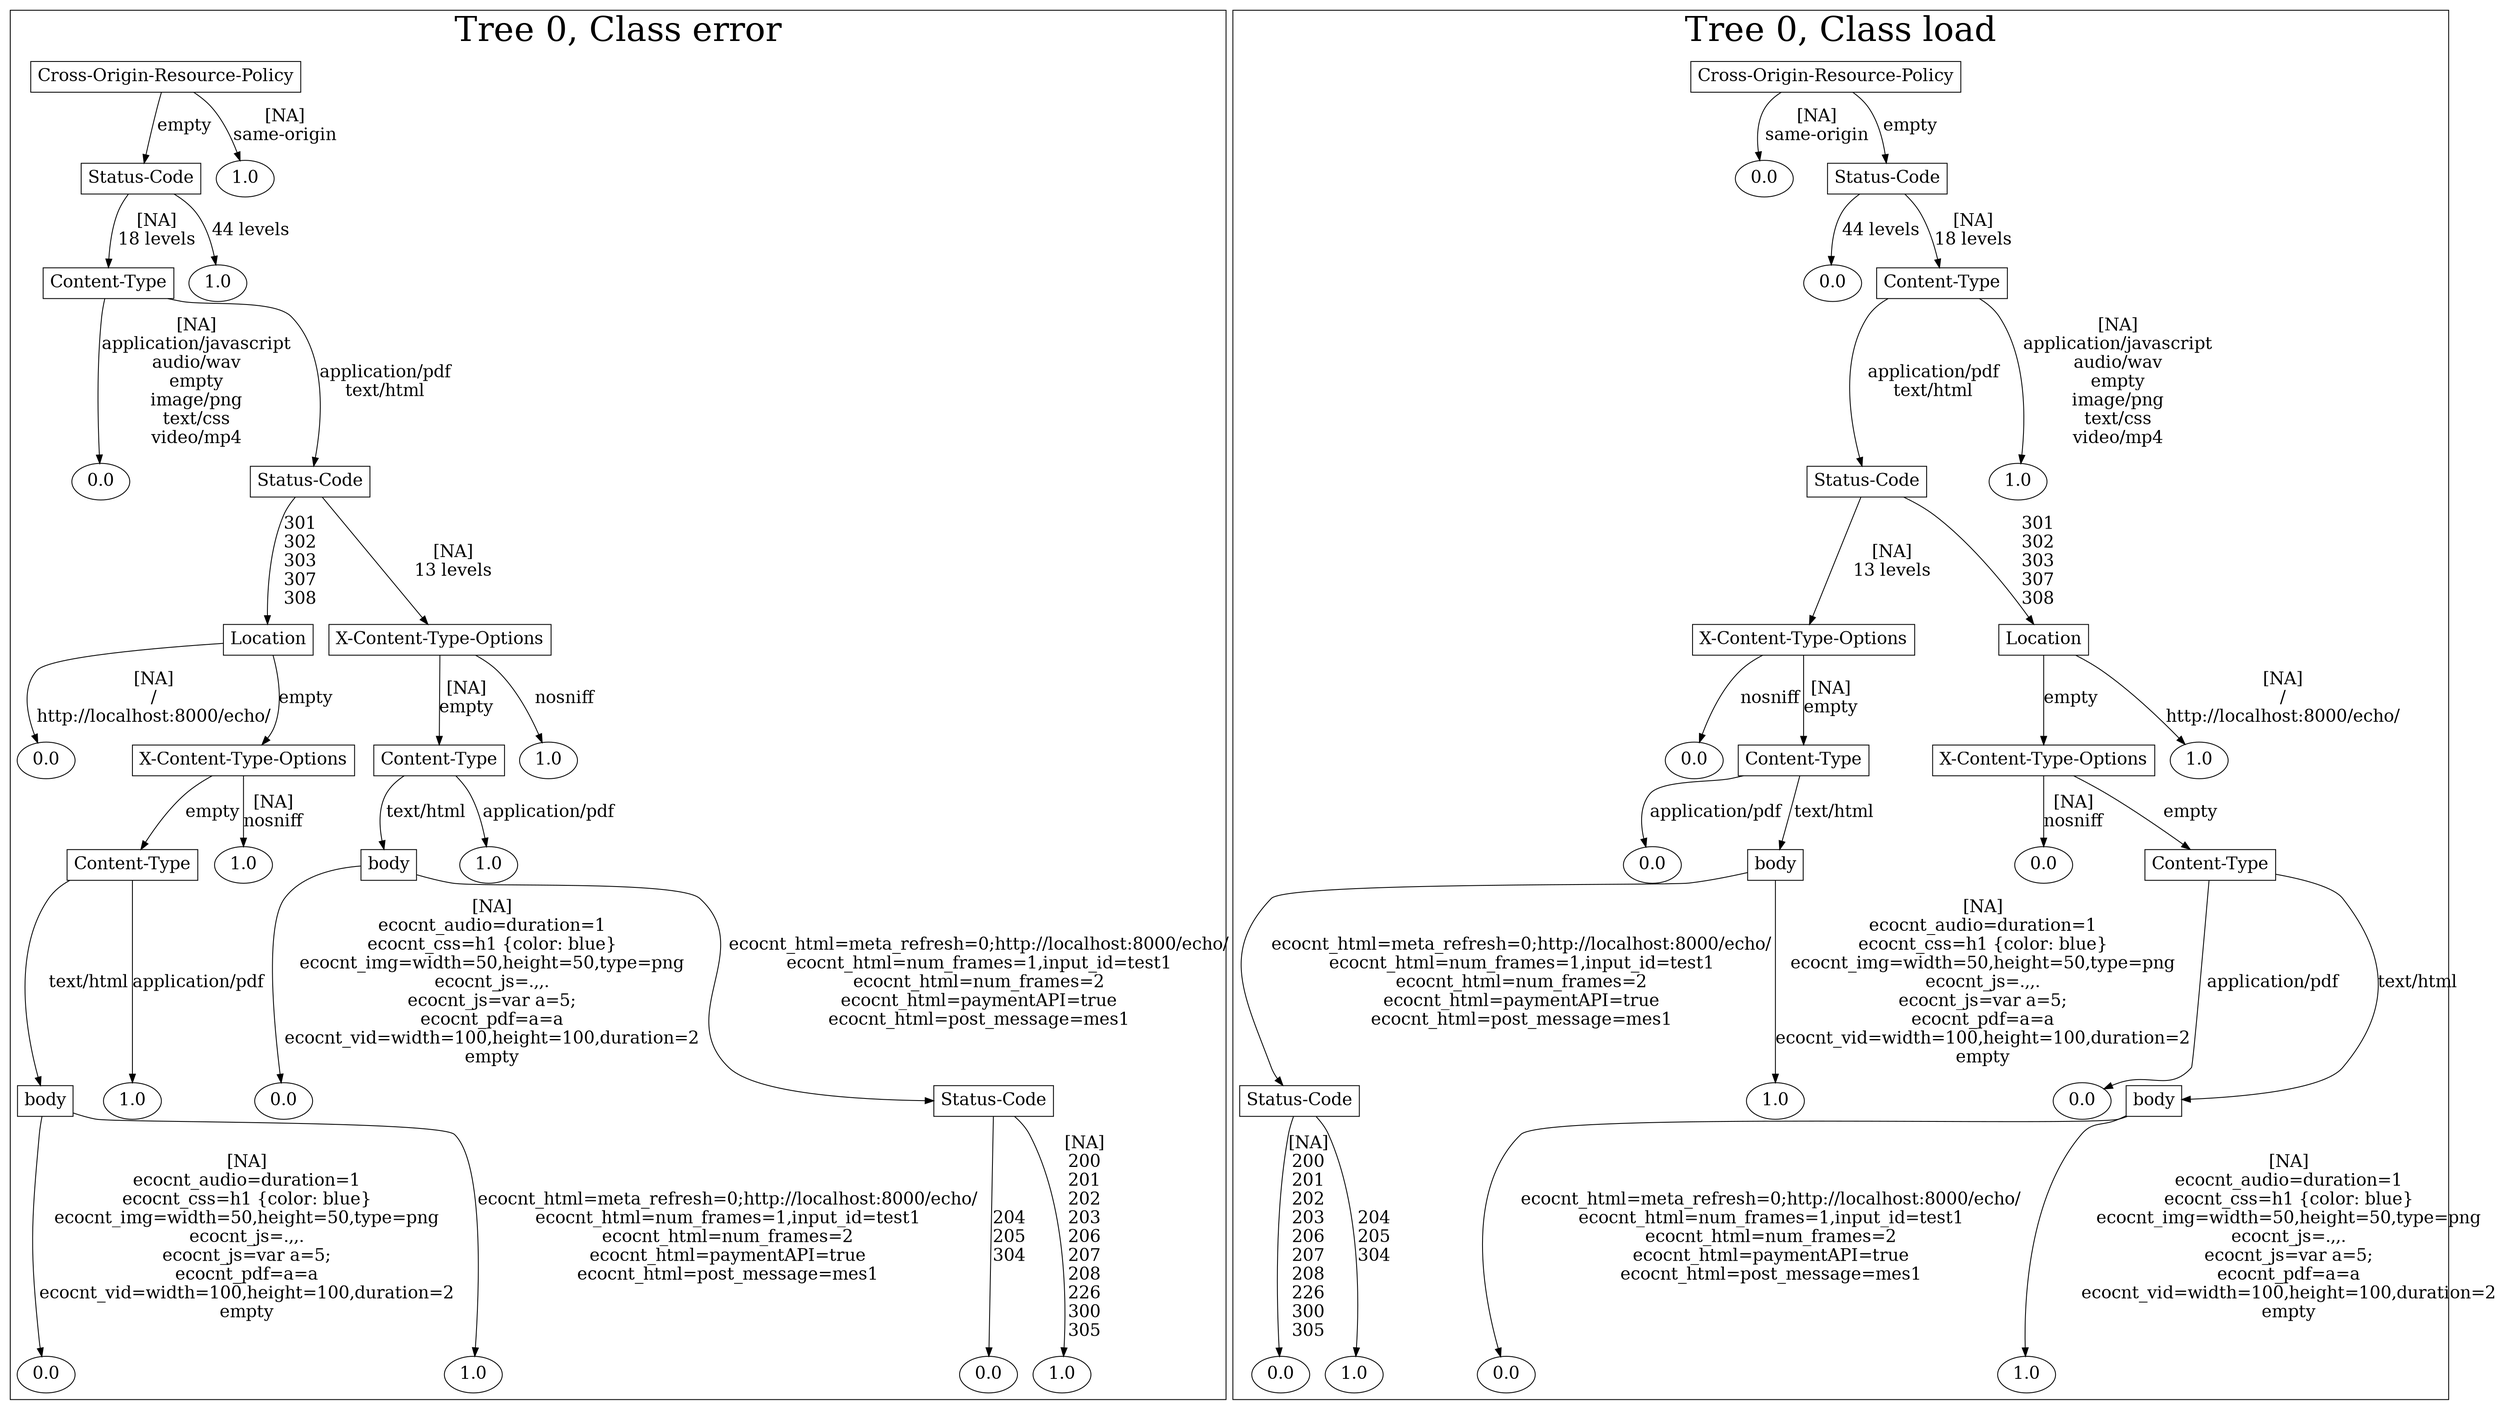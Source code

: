 /*
Generated by:
    http://https://github.com/h2oai/h2o-3/tree/master/h2o-genmodel/src/main/java/hex/genmodel/tools/PrintMojo.java
*/

/*
On a mac:

$ brew install graphviz
$ dot -Tpng file.gv -o file.png
$ open file.png
*/

digraph G {

subgraph cluster_0 {
/* Nodes */

/* Level 0 */
{
"SG_0_Node_0" [shape=box, fontsize=20, label="Cross-Origin-Resource-Policy"]
}

/* Level 1 */
{
"SG_0_Node_1" [shape=box, fontsize=20, label="Status-Code"]
"SG_0_Node_12" [fontsize=20, label="1.0"]
}

/* Level 2 */
{
"SG_0_Node_2" [shape=box, fontsize=20, label="Content-Type"]
"SG_0_Node_13" [fontsize=20, label="1.0"]
}

/* Level 3 */
{
"SG_0_Node_14" [fontsize=20, label="0.0"]
"SG_0_Node_3" [shape=box, fontsize=20, label="Status-Code"]
}

/* Level 4 */
{
"SG_0_Node_4" [shape=box, fontsize=20, label="Location"]
"SG_0_Node_5" [shape=box, fontsize=20, label="X-Content-Type-Options"]
}

/* Level 5 */
{
"SG_0_Node_15" [fontsize=20, label="0.0"]
"SG_0_Node_6" [shape=box, fontsize=20, label="X-Content-Type-Options"]
"SG_0_Node_7" [shape=box, fontsize=20, label="Content-Type"]
"SG_0_Node_16" [fontsize=20, label="1.0"]
}

/* Level 6 */
{
"SG_0_Node_8" [shape=box, fontsize=20, label="Content-Type"]
"SG_0_Node_17" [fontsize=20, label="1.0"]
"SG_0_Node_9" [shape=box, fontsize=20, label="body"]
"SG_0_Node_18" [fontsize=20, label="1.0"]
}

/* Level 7 */
{
"SG_0_Node_10" [shape=box, fontsize=20, label="body"]
"SG_0_Node_19" [fontsize=20, label="1.0"]
"SG_0_Node_20" [fontsize=20, label="0.0"]
"SG_0_Node_11" [shape=box, fontsize=20, label="Status-Code"]
}

/* Level 8 */
{
"SG_0_Node_21" [fontsize=20, label="0.0"]
"SG_0_Node_22" [fontsize=20, label="1.0"]
"SG_0_Node_23" [fontsize=20, label="0.0"]
"SG_0_Node_24" [fontsize=20, label="1.0"]
}

/* Edges */
"SG_0_Node_0" -> "SG_0_Node_1" [fontsize=20, label="empty
"]
"SG_0_Node_0" -> "SG_0_Node_12" [fontsize=20, label="[NA]
same-origin
"]
"SG_0_Node_1" -> "SG_0_Node_2" [fontsize=20, label="[NA]
18 levels
"]
"SG_0_Node_1" -> "SG_0_Node_13" [fontsize=20, label="44 levels
"]
"SG_0_Node_2" -> "SG_0_Node_14" [fontsize=20, label="[NA]
application/javascript
audio/wav
empty
image/png
text/css
video/mp4
"]
"SG_0_Node_2" -> "SG_0_Node_3" [fontsize=20, label="application/pdf
text/html
"]
"SG_0_Node_3" -> "SG_0_Node_4" [fontsize=20, label="301
302
303
307
308
"]
"SG_0_Node_3" -> "SG_0_Node_5" [fontsize=20, label="[NA]
13 levels
"]
"SG_0_Node_5" -> "SG_0_Node_7" [fontsize=20, label="[NA]
empty
"]
"SG_0_Node_5" -> "SG_0_Node_16" [fontsize=20, label="nosniff
"]
"SG_0_Node_7" -> "SG_0_Node_9" [fontsize=20, label="text/html
"]
"SG_0_Node_7" -> "SG_0_Node_18" [fontsize=20, label="application/pdf
"]
"SG_0_Node_9" -> "SG_0_Node_20" [fontsize=20, label="[NA]
ecocnt_audio=duration=1
ecocnt_css=h1 {color: blue}
ecocnt_img=width=50,height=50,type=png
ecocnt_js=.,,.
ecocnt_js=var a=5;
ecocnt_pdf=a=a
ecocnt_vid=width=100,height=100,duration=2
empty
"]
"SG_0_Node_9" -> "SG_0_Node_11" [fontsize=20, label="ecocnt_html=meta_refresh=0;http://localhost:8000/echo/
ecocnt_html=num_frames=1,input_id=test1
ecocnt_html=num_frames=2
ecocnt_html=paymentAPI=true
ecocnt_html=post_message=mes1
"]
"SG_0_Node_11" -> "SG_0_Node_23" [fontsize=20, label="204
205
304
"]
"SG_0_Node_11" -> "SG_0_Node_24" [fontsize=20, label="[NA]
200
201
202
203
206
207
208
226
300
305
"]
"SG_0_Node_4" -> "SG_0_Node_15" [fontsize=20, label="[NA]
/
http://localhost:8000/echo/
"]
"SG_0_Node_4" -> "SG_0_Node_6" [fontsize=20, label="empty
"]
"SG_0_Node_6" -> "SG_0_Node_8" [fontsize=20, label="empty
"]
"SG_0_Node_6" -> "SG_0_Node_17" [fontsize=20, label="[NA]
nosniff
"]
"SG_0_Node_8" -> "SG_0_Node_10" [fontsize=20, label="text/html
"]
"SG_0_Node_8" -> "SG_0_Node_19" [fontsize=20, label="application/pdf
"]
"SG_0_Node_10" -> "SG_0_Node_21" [fontsize=20, label="[NA]
ecocnt_audio=duration=1
ecocnt_css=h1 {color: blue}
ecocnt_img=width=50,height=50,type=png
ecocnt_js=.,,.
ecocnt_js=var a=5;
ecocnt_pdf=a=a
ecocnt_vid=width=100,height=100,duration=2
empty
"]
"SG_0_Node_10" -> "SG_0_Node_22" [fontsize=20, label="ecocnt_html=meta_refresh=0;http://localhost:8000/echo/
ecocnt_html=num_frames=1,input_id=test1
ecocnt_html=num_frames=2
ecocnt_html=paymentAPI=true
ecocnt_html=post_message=mes1
"]

fontsize=40
label="Tree 0, Class error"
}

subgraph cluster_1 {
/* Nodes */

/* Level 0 */
{
"SG_1_Node_0" [shape=box, fontsize=20, label="Cross-Origin-Resource-Policy"]
}

/* Level 1 */
{
"SG_1_Node_12" [fontsize=20, label="0.0"]
"SG_1_Node_1" [shape=box, fontsize=20, label="Status-Code"]
}

/* Level 2 */
{
"SG_1_Node_13" [fontsize=20, label="0.0"]
"SG_1_Node_2" [shape=box, fontsize=20, label="Content-Type"]
}

/* Level 3 */
{
"SG_1_Node_3" [shape=box, fontsize=20, label="Status-Code"]
"SG_1_Node_14" [fontsize=20, label="1.0"]
}

/* Level 4 */
{
"SG_1_Node_4" [shape=box, fontsize=20, label="X-Content-Type-Options"]
"SG_1_Node_5" [shape=box, fontsize=20, label="Location"]
}

/* Level 5 */
{
"SG_1_Node_15" [fontsize=20, label="0.0"]
"SG_1_Node_6" [shape=box, fontsize=20, label="Content-Type"]
"SG_1_Node_7" [shape=box, fontsize=20, label="X-Content-Type-Options"]
"SG_1_Node_16" [fontsize=20, label="1.0"]
}

/* Level 6 */
{
"SG_1_Node_17" [fontsize=20, label="0.0"]
"SG_1_Node_8" [shape=box, fontsize=20, label="body"]
"SG_1_Node_18" [fontsize=20, label="0.0"]
"SG_1_Node_9" [shape=box, fontsize=20, label="Content-Type"]
}

/* Level 7 */
{
"SG_1_Node_10" [shape=box, fontsize=20, label="Status-Code"]
"SG_1_Node_19" [fontsize=20, label="1.0"]
"SG_1_Node_20" [fontsize=20, label="0.0"]
"SG_1_Node_11" [shape=box, fontsize=20, label="body"]
}

/* Level 8 */
{
"SG_1_Node_21" [fontsize=20, label="0.0"]
"SG_1_Node_22" [fontsize=20, label="1.0"]
"SG_1_Node_23" [fontsize=20, label="0.0"]
"SG_1_Node_24" [fontsize=20, label="1.0"]
}

/* Edges */
"SG_1_Node_0" -> "SG_1_Node_12" [fontsize=20, label="[NA]
same-origin
"]
"SG_1_Node_0" -> "SG_1_Node_1" [fontsize=20, label="empty
"]
"SG_1_Node_1" -> "SG_1_Node_13" [fontsize=20, label="44 levels
"]
"SG_1_Node_1" -> "SG_1_Node_2" [fontsize=20, label="[NA]
18 levels
"]
"SG_1_Node_2" -> "SG_1_Node_3" [fontsize=20, label="application/pdf
text/html
"]
"SG_1_Node_2" -> "SG_1_Node_14" [fontsize=20, label="[NA]
application/javascript
audio/wav
empty
image/png
text/css
video/mp4
"]
"SG_1_Node_3" -> "SG_1_Node_4" [fontsize=20, label="[NA]
13 levels
"]
"SG_1_Node_3" -> "SG_1_Node_5" [fontsize=20, label="301
302
303
307
308
"]
"SG_1_Node_5" -> "SG_1_Node_7" [fontsize=20, label="empty
"]
"SG_1_Node_5" -> "SG_1_Node_16" [fontsize=20, label="[NA]
/
http://localhost:8000/echo/
"]
"SG_1_Node_7" -> "SG_1_Node_18" [fontsize=20, label="[NA]
nosniff
"]
"SG_1_Node_7" -> "SG_1_Node_9" [fontsize=20, label="empty
"]
"SG_1_Node_9" -> "SG_1_Node_20" [fontsize=20, label="application/pdf
"]
"SG_1_Node_9" -> "SG_1_Node_11" [fontsize=20, label="text/html
"]
"SG_1_Node_11" -> "SG_1_Node_23" [fontsize=20, label="ecocnt_html=meta_refresh=0;http://localhost:8000/echo/
ecocnt_html=num_frames=1,input_id=test1
ecocnt_html=num_frames=2
ecocnt_html=paymentAPI=true
ecocnt_html=post_message=mes1
"]
"SG_1_Node_11" -> "SG_1_Node_24" [fontsize=20, label="[NA]
ecocnt_audio=duration=1
ecocnt_css=h1 {color: blue}
ecocnt_img=width=50,height=50,type=png
ecocnt_js=.,,.
ecocnt_js=var a=5;
ecocnt_pdf=a=a
ecocnt_vid=width=100,height=100,duration=2
empty
"]
"SG_1_Node_4" -> "SG_1_Node_15" [fontsize=20, label="nosniff
"]
"SG_1_Node_4" -> "SG_1_Node_6" [fontsize=20, label="[NA]
empty
"]
"SG_1_Node_6" -> "SG_1_Node_17" [fontsize=20, label="application/pdf
"]
"SG_1_Node_6" -> "SG_1_Node_8" [fontsize=20, label="text/html
"]
"SG_1_Node_8" -> "SG_1_Node_10" [fontsize=20, label="ecocnt_html=meta_refresh=0;http://localhost:8000/echo/
ecocnt_html=num_frames=1,input_id=test1
ecocnt_html=num_frames=2
ecocnt_html=paymentAPI=true
ecocnt_html=post_message=mes1
"]
"SG_1_Node_8" -> "SG_1_Node_19" [fontsize=20, label="[NA]
ecocnt_audio=duration=1
ecocnt_css=h1 {color: blue}
ecocnt_img=width=50,height=50,type=png
ecocnt_js=.,,.
ecocnt_js=var a=5;
ecocnt_pdf=a=a
ecocnt_vid=width=100,height=100,duration=2
empty
"]
"SG_1_Node_10" -> "SG_1_Node_21" [fontsize=20, label="[NA]
200
201
202
203
206
207
208
226
300
305
"]
"SG_1_Node_10" -> "SG_1_Node_22" [fontsize=20, label="204
205
304
"]

fontsize=40
label="Tree 0, Class load"
}

}


